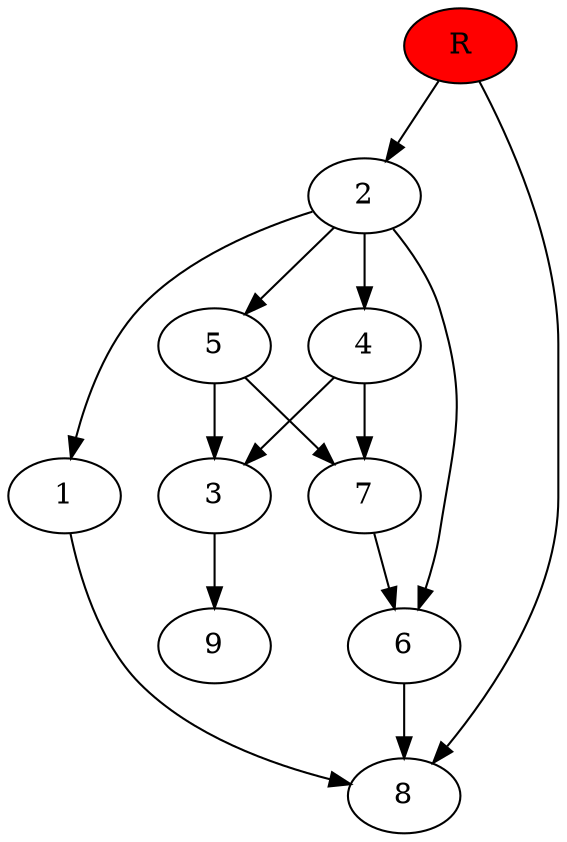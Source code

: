 digraph prb27131 {
	1
	2
	3
	4
	5
	6
	7
	8
	R [fillcolor="#ff0000" style=filled]
	1 -> 8
	2 -> 1
	2 -> 4
	2 -> 5
	2 -> 6
	3 -> 9
	4 -> 3
	4 -> 7
	5 -> 3
	5 -> 7
	6 -> 8
	7 -> 6
	R -> 2
	R -> 8
}
